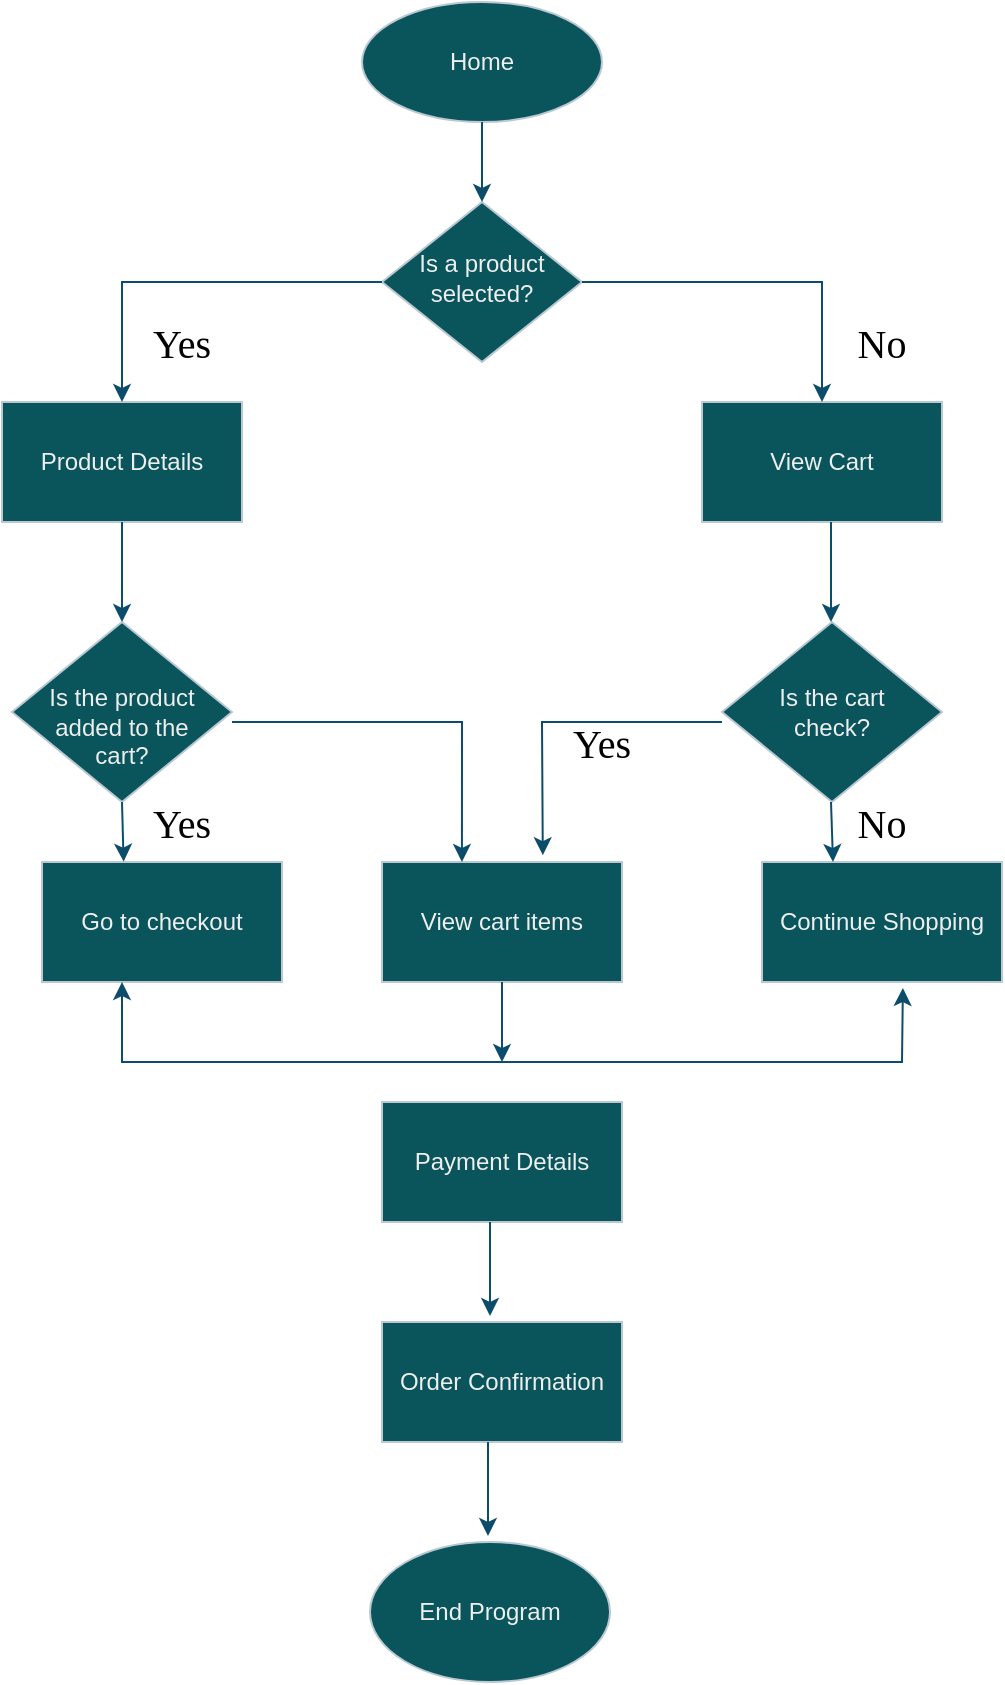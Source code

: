 <mxfile version="21.1.5" type="github">
  <diagram id="C5RBs43oDa-KdzZeNtuy" name="Page-1">
    <mxGraphModel dx="1294" dy="585" grid="1" gridSize="10" guides="1" tooltips="1" connect="1" arrows="1" fold="1" page="1" pageScale="1" pageWidth="827" pageHeight="1169" math="0" shadow="0">
      <root>
        <mxCell id="WIyWlLk6GJQsqaUBKTNV-0" />
        <mxCell id="WIyWlLk6GJQsqaUBKTNV-1" parent="WIyWlLk6GJQsqaUBKTNV-0" />
        <mxCell id="WIyWlLk6GJQsqaUBKTNV-6" value="Is a product selected?" style="rhombus;whiteSpace=wrap;html=1;shadow=0;fontFamily=Helvetica;fontSize=12;align=center;strokeWidth=1;spacing=6;spacingTop=-4;labelBackgroundColor=none;fillColor=#09555B;strokeColor=#BAC8D3;fontColor=#EEEEEE;" parent="WIyWlLk6GJQsqaUBKTNV-1" vertex="1">
          <mxGeometry x="360" y="100" width="100" height="80" as="geometry" />
        </mxCell>
        <mxCell id="3ypCjIHCb5UBj1Vfzfgj-9" value="Home" style="ellipse;whiteSpace=wrap;html=1;labelBackgroundColor=none;fillColor=#09555B;strokeColor=#BAC8D3;fontColor=#EEEEEE;" vertex="1" parent="WIyWlLk6GJQsqaUBKTNV-1">
          <mxGeometry x="350" width="120" height="60" as="geometry" />
        </mxCell>
        <mxCell id="3ypCjIHCb5UBj1Vfzfgj-16" value="&lt;br&gt;Is the product added to the &lt;br&gt;cart?" style="rhombus;whiteSpace=wrap;html=1;labelBackgroundColor=none;fillColor=#09555B;strokeColor=#BAC8D3;fontColor=#EEEEEE;" vertex="1" parent="WIyWlLk6GJQsqaUBKTNV-1">
          <mxGeometry x="175" y="310" width="110" height="90" as="geometry" />
        </mxCell>
        <mxCell id="3ypCjIHCb5UBj1Vfzfgj-17" value="Product Details" style="rounded=0;whiteSpace=wrap;html=1;labelBackgroundColor=none;fillColor=#09555B;strokeColor=#BAC8D3;fontColor=#EEEEEE;" vertex="1" parent="WIyWlLk6GJQsqaUBKTNV-1">
          <mxGeometry x="170" y="200" width="120" height="60" as="geometry" />
        </mxCell>
        <mxCell id="3ypCjIHCb5UBj1Vfzfgj-18" value="Continue Shopping" style="rounded=0;whiteSpace=wrap;html=1;labelBackgroundColor=none;fillColor=#09555B;strokeColor=#BAC8D3;fontColor=#EEEEEE;" vertex="1" parent="WIyWlLk6GJQsqaUBKTNV-1">
          <mxGeometry x="550" y="430" width="120" height="60" as="geometry" />
        </mxCell>
        <mxCell id="3ypCjIHCb5UBj1Vfzfgj-19" value="View Cart" style="rounded=0;whiteSpace=wrap;html=1;labelBackgroundColor=none;fillColor=#09555B;strokeColor=#BAC8D3;fontColor=#EEEEEE;" vertex="1" parent="WIyWlLk6GJQsqaUBKTNV-1">
          <mxGeometry x="520" y="200" width="120" height="60" as="geometry" />
        </mxCell>
        <mxCell id="3ypCjIHCb5UBj1Vfzfgj-21" value="Go to checkout" style="rounded=0;whiteSpace=wrap;html=1;labelBackgroundColor=none;fillColor=#09555B;strokeColor=#BAC8D3;fontColor=#EEEEEE;" vertex="1" parent="WIyWlLk6GJQsqaUBKTNV-1">
          <mxGeometry x="190" y="430" width="120" height="60" as="geometry" />
        </mxCell>
        <mxCell id="3ypCjIHCb5UBj1Vfzfgj-22" value="View cart items" style="rounded=0;whiteSpace=wrap;html=1;labelBackgroundColor=none;fillColor=#09555B;strokeColor=#BAC8D3;fontColor=#EEEEEE;" vertex="1" parent="WIyWlLk6GJQsqaUBKTNV-1">
          <mxGeometry x="360" y="430" width="120" height="60" as="geometry" />
        </mxCell>
        <mxCell id="3ypCjIHCb5UBj1Vfzfgj-26" value="Payment Details" style="rounded=0;whiteSpace=wrap;html=1;labelBackgroundColor=none;fillColor=#09555B;strokeColor=#BAC8D3;fontColor=#EEEEEE;" vertex="1" parent="WIyWlLk6GJQsqaUBKTNV-1">
          <mxGeometry x="360" y="550" width="120" height="60" as="geometry" />
        </mxCell>
        <mxCell id="3ypCjIHCb5UBj1Vfzfgj-27" value="Order Confirmation" style="rounded=0;whiteSpace=wrap;html=1;labelBackgroundColor=none;fillColor=#09555B;strokeColor=#BAC8D3;fontColor=#EEEEEE;" vertex="1" parent="WIyWlLk6GJQsqaUBKTNV-1">
          <mxGeometry x="360" y="660" width="120" height="60" as="geometry" />
        </mxCell>
        <mxCell id="3ypCjIHCb5UBj1Vfzfgj-29" value="" style="endArrow=classic;html=1;rounded=0;exitX=0.5;exitY=1;exitDx=0;exitDy=0;entryX=0.5;entryY=0;entryDx=0;entryDy=0;labelBackgroundColor=none;strokeColor=#0B4D6A;fontColor=default;" edge="1" parent="WIyWlLk6GJQsqaUBKTNV-1" source="3ypCjIHCb5UBj1Vfzfgj-9" target="WIyWlLk6GJQsqaUBKTNV-6">
          <mxGeometry width="50" height="50" relative="1" as="geometry">
            <mxPoint x="390" y="320" as="sourcePoint" />
            <mxPoint x="440" y="270" as="targetPoint" />
          </mxGeometry>
        </mxCell>
        <mxCell id="3ypCjIHCb5UBj1Vfzfgj-30" value="" style="endArrow=classic;html=1;rounded=0;entryX=0.5;entryY=0;entryDx=0;entryDy=0;labelBackgroundColor=none;strokeColor=#0B4D6A;fontColor=default;" edge="1" parent="WIyWlLk6GJQsqaUBKTNV-1" target="3ypCjIHCb5UBj1Vfzfgj-17">
          <mxGeometry width="50" height="50" relative="1" as="geometry">
            <mxPoint x="360" y="140" as="sourcePoint" />
            <mxPoint x="410" y="90" as="targetPoint" />
            <Array as="points">
              <mxPoint x="230" y="140" />
            </Array>
          </mxGeometry>
        </mxCell>
        <mxCell id="3ypCjIHCb5UBj1Vfzfgj-31" value="" style="endArrow=classic;html=1;rounded=0;entryX=0.5;entryY=0;entryDx=0;entryDy=0;labelBackgroundColor=none;strokeColor=#0B4D6A;fontColor=default;" edge="1" parent="WIyWlLk6GJQsqaUBKTNV-1" target="3ypCjIHCb5UBj1Vfzfgj-19">
          <mxGeometry width="50" height="50" relative="1" as="geometry">
            <mxPoint x="460" y="140" as="sourcePoint" />
            <mxPoint x="510" y="90" as="targetPoint" />
            <Array as="points">
              <mxPoint x="580" y="140" />
            </Array>
          </mxGeometry>
        </mxCell>
        <mxCell id="3ypCjIHCb5UBj1Vfzfgj-34" value="Is the cart&lt;br&gt;check?" style="rhombus;whiteSpace=wrap;html=1;labelBackgroundColor=none;fillColor=#09555B;strokeColor=#BAC8D3;fontColor=#EEEEEE;" vertex="1" parent="WIyWlLk6GJQsqaUBKTNV-1">
          <mxGeometry x="530" y="310" width="110" height="90" as="geometry" />
        </mxCell>
        <mxCell id="3ypCjIHCb5UBj1Vfzfgj-35" value="" style="endArrow=classic;html=1;rounded=0;labelBackgroundColor=none;strokeColor=#0B4D6A;fontColor=default;" edge="1" parent="WIyWlLk6GJQsqaUBKTNV-1" target="3ypCjIHCb5UBj1Vfzfgj-16">
          <mxGeometry width="50" height="50" relative="1" as="geometry">
            <mxPoint x="230" y="260" as="sourcePoint" />
            <mxPoint x="280" y="210" as="targetPoint" />
          </mxGeometry>
        </mxCell>
        <mxCell id="3ypCjIHCb5UBj1Vfzfgj-36" value="" style="endArrow=classic;html=1;rounded=0;labelBackgroundColor=none;strokeColor=#0B4D6A;fontColor=default;" edge="1" parent="WIyWlLk6GJQsqaUBKTNV-1">
          <mxGeometry width="50" height="50" relative="1" as="geometry">
            <mxPoint x="584.5" y="260" as="sourcePoint" />
            <mxPoint x="584.5" y="310" as="targetPoint" />
          </mxGeometry>
        </mxCell>
        <mxCell id="3ypCjIHCb5UBj1Vfzfgj-39" value="" style="endArrow=classic;html=1;rounded=0;entryX=0.45;entryY=-0.05;entryDx=0;entryDy=0;entryPerimeter=0;labelBackgroundColor=none;strokeColor=#0B4D6A;fontColor=default;" edge="1" parent="WIyWlLk6GJQsqaUBKTNV-1" target="3ypCjIHCb5UBj1Vfzfgj-27">
          <mxGeometry width="50" height="50" relative="1" as="geometry">
            <mxPoint x="414" y="610" as="sourcePoint" />
            <mxPoint x="414" y="650" as="targetPoint" />
          </mxGeometry>
        </mxCell>
        <mxCell id="3ypCjIHCb5UBj1Vfzfgj-40" value="" style="endArrow=classic;startArrow=classic;html=1;rounded=0;entryX=0.587;entryY=1.05;entryDx=0;entryDy=0;entryPerimeter=0;labelBackgroundColor=none;strokeColor=#0B4D6A;fontColor=default;" edge="1" parent="WIyWlLk6GJQsqaUBKTNV-1" target="3ypCjIHCb5UBj1Vfzfgj-18">
          <mxGeometry width="50" height="50" relative="1" as="geometry">
            <mxPoint x="230" y="490" as="sourcePoint" />
            <mxPoint x="280" y="440" as="targetPoint" />
            <Array as="points">
              <mxPoint x="230" y="530" />
              <mxPoint x="620" y="530" />
            </Array>
          </mxGeometry>
        </mxCell>
        <mxCell id="3ypCjIHCb5UBj1Vfzfgj-41" value="" style="endArrow=classic;html=1;rounded=0;labelBackgroundColor=none;strokeColor=#0B4D6A;fontColor=default;" edge="1" parent="WIyWlLk6GJQsqaUBKTNV-1">
          <mxGeometry width="50" height="50" relative="1" as="geometry">
            <mxPoint x="420" y="490" as="sourcePoint" />
            <mxPoint x="420" y="530" as="targetPoint" />
          </mxGeometry>
        </mxCell>
        <mxCell id="3ypCjIHCb5UBj1Vfzfgj-45" value="" style="endArrow=classic;html=1;rounded=0;entryX=0.34;entryY=-0.003;entryDx=0;entryDy=0;entryPerimeter=0;labelBackgroundColor=none;strokeColor=#0B4D6A;fontColor=default;" edge="1" parent="WIyWlLk6GJQsqaUBKTNV-1" target="3ypCjIHCb5UBj1Vfzfgj-21">
          <mxGeometry width="50" height="50" relative="1" as="geometry">
            <mxPoint x="230" y="400" as="sourcePoint" />
            <mxPoint x="280" y="350" as="targetPoint" />
          </mxGeometry>
        </mxCell>
        <mxCell id="3ypCjIHCb5UBj1Vfzfgj-46" value="" style="endArrow=classic;html=1;rounded=0;entryX=0.34;entryY=-0.003;entryDx=0;entryDy=0;entryPerimeter=0;labelBackgroundColor=none;strokeColor=#0B4D6A;fontColor=default;" edge="1" parent="WIyWlLk6GJQsqaUBKTNV-1">
          <mxGeometry width="50" height="50" relative="1" as="geometry">
            <mxPoint x="584.5" y="400" as="sourcePoint" />
            <mxPoint x="585.5" y="430" as="targetPoint" />
          </mxGeometry>
        </mxCell>
        <mxCell id="3ypCjIHCb5UBj1Vfzfgj-47" value="" style="endArrow=classic;html=1;rounded=0;entryX=0.333;entryY=0;entryDx=0;entryDy=0;entryPerimeter=0;labelBackgroundColor=none;strokeColor=#0B4D6A;fontColor=default;" edge="1" parent="WIyWlLk6GJQsqaUBKTNV-1" target="3ypCjIHCb5UBj1Vfzfgj-22">
          <mxGeometry width="50" height="50" relative="1" as="geometry">
            <mxPoint x="285" y="360" as="sourcePoint" />
            <mxPoint x="335" y="310" as="targetPoint" />
            <Array as="points">
              <mxPoint x="400" y="360" />
            </Array>
          </mxGeometry>
        </mxCell>
        <mxCell id="3ypCjIHCb5UBj1Vfzfgj-48" value="" style="endArrow=classic;html=1;rounded=0;entryX=0.67;entryY=-0.057;entryDx=0;entryDy=0;entryPerimeter=0;labelBackgroundColor=none;strokeColor=#0B4D6A;fontColor=default;" edge="1" parent="WIyWlLk6GJQsqaUBKTNV-1" target="3ypCjIHCb5UBj1Vfzfgj-22">
          <mxGeometry width="50" height="50" relative="1" as="geometry">
            <mxPoint x="530" y="360" as="sourcePoint" />
            <mxPoint x="470" y="400" as="targetPoint" />
            <Array as="points">
              <mxPoint x="440" y="360" />
            </Array>
          </mxGeometry>
        </mxCell>
        <mxCell id="3ypCjIHCb5UBj1Vfzfgj-49" value="End Program" style="ellipse;whiteSpace=wrap;html=1;labelBackgroundColor=none;fillColor=#09555B;strokeColor=#BAC8D3;fontColor=#EEEEEE;" vertex="1" parent="WIyWlLk6GJQsqaUBKTNV-1">
          <mxGeometry x="354" y="770" width="120" height="70" as="geometry" />
        </mxCell>
        <mxCell id="3ypCjIHCb5UBj1Vfzfgj-50" value="" style="endArrow=classic;html=1;rounded=0;entryX=0.45;entryY=-0.05;entryDx=0;entryDy=0;entryPerimeter=0;labelBackgroundColor=none;strokeColor=#0B4D6A;fontColor=default;" edge="1" parent="WIyWlLk6GJQsqaUBKTNV-1">
          <mxGeometry width="50" height="50" relative="1" as="geometry">
            <mxPoint x="413" y="720" as="sourcePoint" />
            <mxPoint x="413" y="767" as="targetPoint" />
          </mxGeometry>
        </mxCell>
        <mxCell id="3ypCjIHCb5UBj1Vfzfgj-52" value="Yes" style="text;strokeColor=none;align=center;fillColor=none;html=1;verticalAlign=middle;whiteSpace=wrap;rounded=0;fontSize=20;fontFamily=Architects Daughter;" vertex="1" parent="WIyWlLk6GJQsqaUBKTNV-1">
          <mxGeometry x="230" y="160" width="60" height="20" as="geometry" />
        </mxCell>
        <mxCell id="3ypCjIHCb5UBj1Vfzfgj-53" value="No" style="text;strokeColor=none;align=center;fillColor=none;html=1;verticalAlign=middle;whiteSpace=wrap;rounded=0;fontSize=20;fontFamily=Architects Daughter;" vertex="1" parent="WIyWlLk6GJQsqaUBKTNV-1">
          <mxGeometry x="580" y="160" width="60" height="20" as="geometry" />
        </mxCell>
        <mxCell id="3ypCjIHCb5UBj1Vfzfgj-54" value="No" style="text;strokeColor=none;align=center;fillColor=none;html=1;verticalAlign=middle;whiteSpace=wrap;rounded=0;fontSize=20;fontFamily=Architects Daughter;" vertex="1" parent="WIyWlLk6GJQsqaUBKTNV-1">
          <mxGeometry x="580" y="400" width="60" height="20" as="geometry" />
        </mxCell>
        <mxCell id="3ypCjIHCb5UBj1Vfzfgj-55" value="Yes" style="text;strokeColor=none;align=center;fillColor=none;html=1;verticalAlign=middle;whiteSpace=wrap;rounded=0;fontSize=20;fontFamily=Architects Daughter;" vertex="1" parent="WIyWlLk6GJQsqaUBKTNV-1">
          <mxGeometry x="440" y="360" width="60" height="20" as="geometry" />
        </mxCell>
        <mxCell id="3ypCjIHCb5UBj1Vfzfgj-56" value="Yes" style="text;strokeColor=none;align=center;fillColor=none;html=1;verticalAlign=middle;whiteSpace=wrap;rounded=0;fontSize=20;fontFamily=Architects Daughter;" vertex="1" parent="WIyWlLk6GJQsqaUBKTNV-1">
          <mxGeometry x="230" y="400" width="60" height="20" as="geometry" />
        </mxCell>
      </root>
    </mxGraphModel>
  </diagram>
</mxfile>
